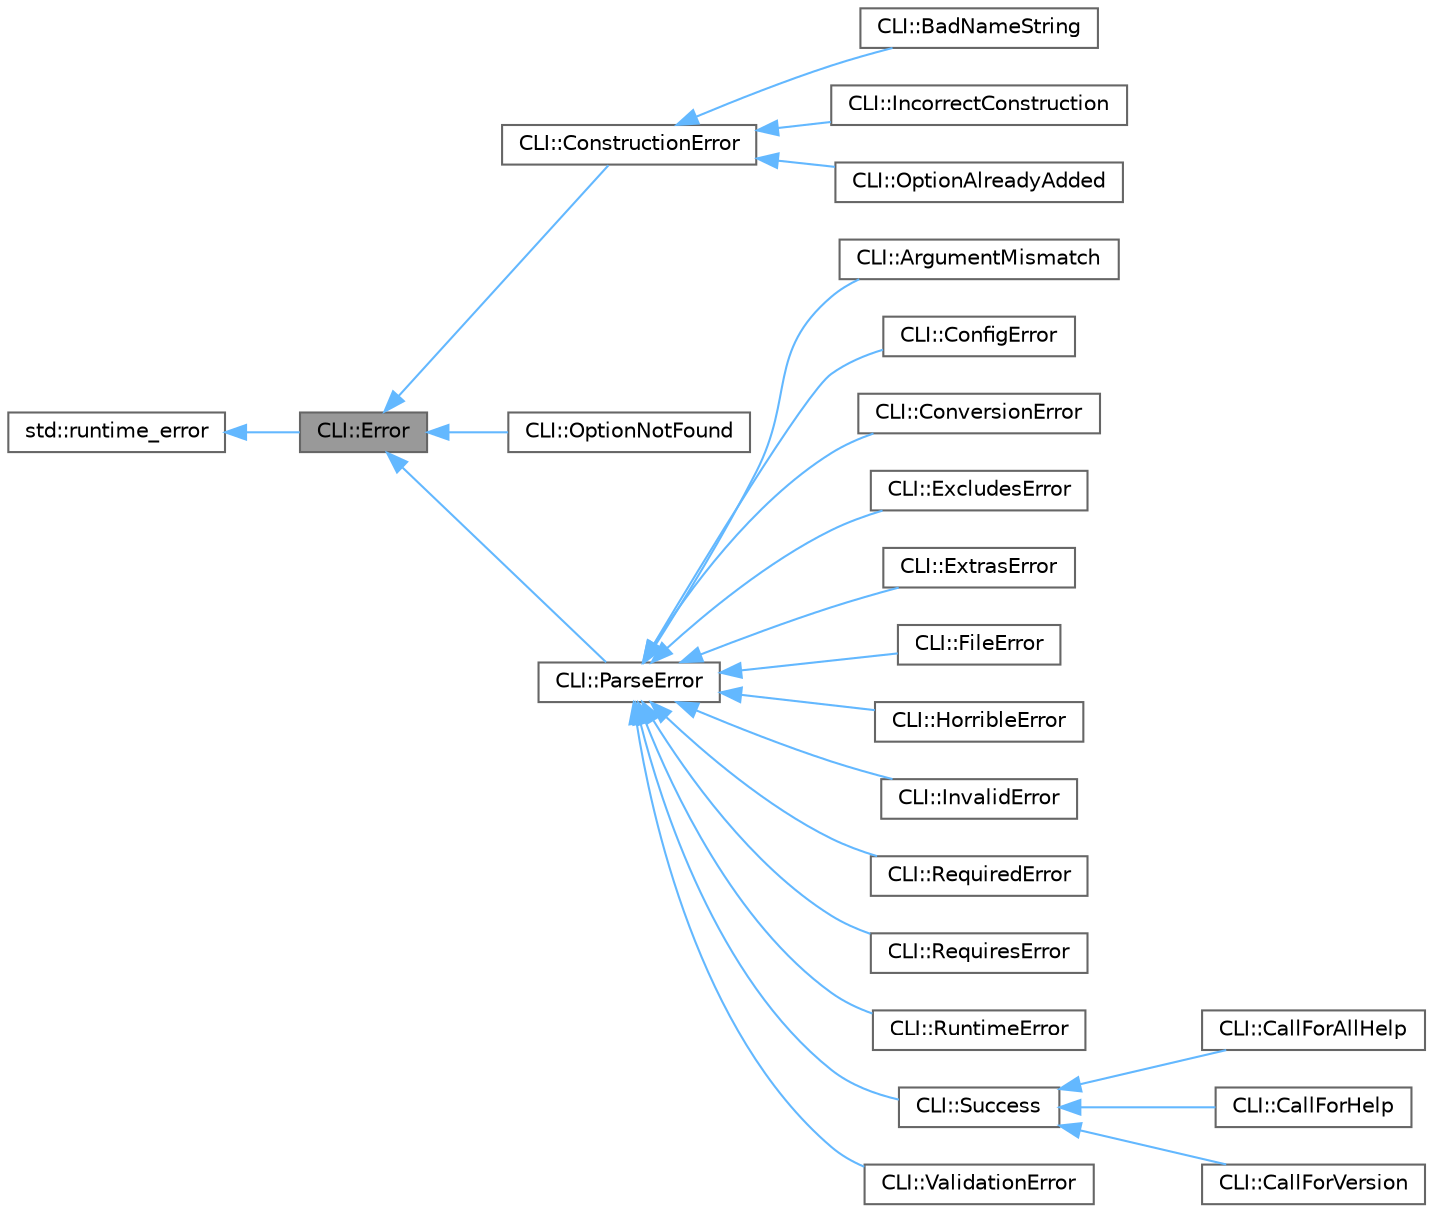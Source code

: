 digraph "CLI::Error"
{
 // LATEX_PDF_SIZE
  bgcolor="transparent";
  edge [fontname=Helvetica,fontsize=10,labelfontname=Helvetica,labelfontsize=10];
  node [fontname=Helvetica,fontsize=10,shape=box,height=0.2,width=0.4];
  rankdir="LR";
  Node1 [id="Node000001",label="CLI::Error",height=0.2,width=0.4,color="gray40", fillcolor="grey60", style="filled", fontcolor="black",tooltip="All errors derive from this one"];
  Node2 -> Node1 [id="edge1_Node000001_Node000002",dir="back",color="steelblue1",style="solid",tooltip=" "];
  Node2 [id="Node000002",label="std::runtime_error",height=0.2,width=0.4,color="gray40", fillcolor="white", style="filled",tooltip=" "];
  Node1 -> Node3 [id="edge2_Node000001_Node000003",dir="back",color="steelblue1",style="solid",tooltip=" "];
  Node3 [id="Node000003",label="CLI::ConstructionError",height=0.2,width=0.4,color="gray40", fillcolor="white", style="filled",URL="$class_c_l_i_1_1_construction_error.html",tooltip="Construction errors (not in parsing)"];
  Node3 -> Node4 [id="edge3_Node000003_Node000004",dir="back",color="steelblue1",style="solid",tooltip=" "];
  Node4 [id="Node000004",label="CLI::BadNameString",height=0.2,width=0.4,color="gray40", fillcolor="white", style="filled",URL="$class_c_l_i_1_1_bad_name_string.html",tooltip="Thrown on construction of a bad name"];
  Node3 -> Node5 [id="edge4_Node000003_Node000005",dir="back",color="steelblue1",style="solid",tooltip=" "];
  Node5 [id="Node000005",label="CLI::IncorrectConstruction",height=0.2,width=0.4,color="gray40", fillcolor="white", style="filled",URL="$class_c_l_i_1_1_incorrect_construction.html",tooltip="Thrown when an option is set to conflicting values (non-vector and multi args, for example)"];
  Node3 -> Node6 [id="edge5_Node000003_Node000006",dir="back",color="steelblue1",style="solid",tooltip=" "];
  Node6 [id="Node000006",label="CLI::OptionAlreadyAdded",height=0.2,width=0.4,color="gray40", fillcolor="white", style="filled",URL="$class_c_l_i_1_1_option_already_added.html",tooltip="Thrown when an option already exists"];
  Node1 -> Node7 [id="edge6_Node000001_Node000007",dir="back",color="steelblue1",style="solid",tooltip=" "];
  Node7 [id="Node000007",label="CLI::OptionNotFound",height=0.2,width=0.4,color="gray40", fillcolor="white", style="filled",URL="$class_c_l_i_1_1_option_not_found.html",tooltip="Thrown when counting a nonexistent option"];
  Node1 -> Node8 [id="edge7_Node000001_Node000008",dir="back",color="steelblue1",style="solid",tooltip=" "];
  Node8 [id="Node000008",label="CLI::ParseError",height=0.2,width=0.4,color="gray40", fillcolor="white", style="filled",URL="$class_c_l_i_1_1_parse_error.html",tooltip="Anything that can error in Parse"];
  Node8 -> Node9 [id="edge8_Node000008_Node000009",dir="back",color="steelblue1",style="solid",tooltip=" "];
  Node9 [id="Node000009",label="CLI::ArgumentMismatch",height=0.2,width=0.4,color="gray40", fillcolor="white", style="filled",URL="$class_c_l_i_1_1_argument_mismatch.html",tooltip="Thrown when the wrong number of arguments has been received"];
  Node8 -> Node10 [id="edge9_Node000008_Node000010",dir="back",color="steelblue1",style="solid",tooltip=" "];
  Node10 [id="Node000010",label="CLI::ConfigError",height=0.2,width=0.4,color="gray40", fillcolor="white", style="filled",URL="$class_c_l_i_1_1_config_error.html",tooltip="Thrown when extra values are found in an INI file"];
  Node8 -> Node11 [id="edge10_Node000008_Node000011",dir="back",color="steelblue1",style="solid",tooltip=" "];
  Node11 [id="Node000011",label="CLI::ConversionError",height=0.2,width=0.4,color="gray40", fillcolor="white", style="filled",URL="$class_c_l_i_1_1_conversion_error.html",tooltip="Thrown when conversion call back fails, such as when an int fails to coerce to a string"];
  Node8 -> Node12 [id="edge11_Node000008_Node000012",dir="back",color="steelblue1",style="solid",tooltip=" "];
  Node12 [id="Node000012",label="CLI::ExcludesError",height=0.2,width=0.4,color="gray40", fillcolor="white", style="filled",URL="$class_c_l_i_1_1_excludes_error.html",tooltip="Thrown when an excludes option is present"];
  Node8 -> Node13 [id="edge12_Node000008_Node000013",dir="back",color="steelblue1",style="solid",tooltip=" "];
  Node13 [id="Node000013",label="CLI::ExtrasError",height=0.2,width=0.4,color="gray40", fillcolor="white", style="filled",URL="$class_c_l_i_1_1_extras_error.html",tooltip="Thrown when too many positionals or options are found"];
  Node8 -> Node14 [id="edge13_Node000008_Node000014",dir="back",color="steelblue1",style="solid",tooltip=" "];
  Node14 [id="Node000014",label="CLI::FileError",height=0.2,width=0.4,color="gray40", fillcolor="white", style="filled",URL="$class_c_l_i_1_1_file_error.html",tooltip="Thrown when parsing an INI file and it is missing"];
  Node8 -> Node15 [id="edge14_Node000008_Node000015",dir="back",color="steelblue1",style="solid",tooltip=" "];
  Node15 [id="Node000015",label="CLI::HorribleError",height=0.2,width=0.4,color="gray40", fillcolor="white", style="filled",URL="$class_c_l_i_1_1_horrible_error.html",tooltip=" "];
  Node8 -> Node16 [id="edge15_Node000008_Node000016",dir="back",color="steelblue1",style="solid",tooltip=" "];
  Node16 [id="Node000016",label="CLI::InvalidError",height=0.2,width=0.4,color="gray40", fillcolor="white", style="filled",URL="$class_c_l_i_1_1_invalid_error.html",tooltip="Thrown when validation fails before parsing"];
  Node8 -> Node17 [id="edge16_Node000008_Node000017",dir="back",color="steelblue1",style="solid",tooltip=" "];
  Node17 [id="Node000017",label="CLI::RequiredError",height=0.2,width=0.4,color="gray40", fillcolor="white", style="filled",URL="$class_c_l_i_1_1_required_error.html",tooltip="Thrown when a required option is missing"];
  Node8 -> Node18 [id="edge17_Node000008_Node000018",dir="back",color="steelblue1",style="solid",tooltip=" "];
  Node18 [id="Node000018",label="CLI::RequiresError",height=0.2,width=0.4,color="gray40", fillcolor="white", style="filled",URL="$class_c_l_i_1_1_requires_error.html",tooltip="Thrown when a requires option is missing"];
  Node8 -> Node19 [id="edge18_Node000008_Node000019",dir="back",color="steelblue1",style="solid",tooltip=" "];
  Node19 [id="Node000019",label="CLI::RuntimeError",height=0.2,width=0.4,color="gray40", fillcolor="white", style="filled",URL="$class_c_l_i_1_1_runtime_error.html",tooltip="Does not output a diagnostic in CLI11_PARSE, but allows main() to return with a specific error code."];
  Node8 -> Node20 [id="edge19_Node000008_Node000020",dir="back",color="steelblue1",style="solid",tooltip=" "];
  Node20 [id="Node000020",label="CLI::Success",height=0.2,width=0.4,color="gray40", fillcolor="white", style="filled",URL="$class_c_l_i_1_1_success.html",tooltip="This is a successful completion on parsing, supposed to exit"];
  Node20 -> Node21 [id="edge20_Node000020_Node000021",dir="back",color="steelblue1",style="solid",tooltip=" "];
  Node21 [id="Node000021",label="CLI::CallForAllHelp",height=0.2,width=0.4,color="gray40", fillcolor="white", style="filled",URL="$class_c_l_i_1_1_call_for_all_help.html",tooltip="Usually something like –help-all on command line"];
  Node20 -> Node22 [id="edge21_Node000020_Node000022",dir="back",color="steelblue1",style="solid",tooltip=" "];
  Node22 [id="Node000022",label="CLI::CallForHelp",height=0.2,width=0.4,color="gray40", fillcolor="white", style="filled",URL="$class_c_l_i_1_1_call_for_help.html",tooltip="-h or –help on command line"];
  Node20 -> Node23 [id="edge22_Node000020_Node000023",dir="back",color="steelblue1",style="solid",tooltip=" "];
  Node23 [id="Node000023",label="CLI::CallForVersion",height=0.2,width=0.4,color="gray40", fillcolor="white", style="filled",URL="$class_c_l_i_1_1_call_for_version.html",tooltip="-v or –version on command line"];
  Node8 -> Node24 [id="edge23_Node000008_Node000024",dir="back",color="steelblue1",style="solid",tooltip=" "];
  Node24 [id="Node000024",label="CLI::ValidationError",height=0.2,width=0.4,color="gray40", fillcolor="white", style="filled",URL="$class_c_l_i_1_1_validation_error.html",tooltip="Thrown when validation of results fails"];
}
